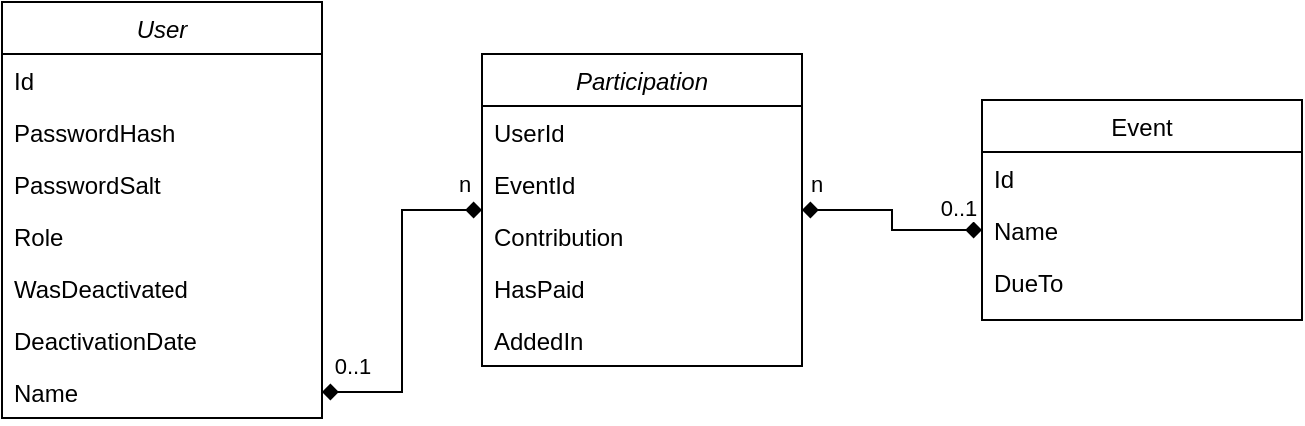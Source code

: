 <mxfile version="13.5.3" type="device"><diagram id="C5RBs43oDa-KdzZeNtuy" name="Page-1"><mxGraphModel dx="813" dy="454" grid="1" gridSize="10" guides="1" tooltips="1" connect="1" arrows="1" fold="1" page="1" pageScale="1" pageWidth="827" pageHeight="1169" math="0" shadow="0"><root><mxCell id="WIyWlLk6GJQsqaUBKTNV-0"/><mxCell id="WIyWlLk6GJQsqaUBKTNV-1" parent="WIyWlLk6GJQsqaUBKTNV-0"/><mxCell id="rxHgqyUdHi5fCsVxEe-j-10" style="edgeStyle=orthogonalEdgeStyle;rounded=0;orthogonalLoop=1;jettySize=auto;html=1;entryX=0;entryY=0.5;entryDx=0;entryDy=0;startArrow=diamond;startFill=1;endArrow=diamond;endFill=1;" edge="1" parent="WIyWlLk6GJQsqaUBKTNV-1" source="zkfFHV4jXpPFQw0GAbJ--3" target="rxHgqyUdHi5fCsVxEe-j-1"><mxGeometry relative="1" as="geometry"/></mxCell><mxCell id="rxHgqyUdHi5fCsVxEe-j-12" value="n" style="edgeLabel;html=1;align=center;verticalAlign=middle;resizable=0;points=[];spacingRight=4;" vertex="1" connectable="0" parent="rxHgqyUdHi5fCsVxEe-j-10"><mxGeometry x="0.921" relative="1" as="geometry"><mxPoint y="-13" as="offset"/></mxGeometry></mxCell><mxCell id="rxHgqyUdHi5fCsVxEe-j-13" value="0..1" style="edgeLabel;html=1;align=center;verticalAlign=middle;resizable=0;points=[];spacingLeft=4;" vertex="1" connectable="0" parent="rxHgqyUdHi5fCsVxEe-j-10"><mxGeometry x="-0.916" relative="1" as="geometry"><mxPoint x="6.09" y="-13" as="offset"/></mxGeometry></mxCell><mxCell id="rxHgqyUdHi5fCsVxEe-j-11" style="edgeStyle=orthogonalEdgeStyle;rounded=0;orthogonalLoop=1;jettySize=auto;html=1;entryX=0;entryY=0.5;entryDx=0;entryDy=0;startArrow=diamond;startFill=1;endArrow=diamond;endFill=1;" edge="1" parent="WIyWlLk6GJQsqaUBKTNV-1" source="rxHgqyUdHi5fCsVxEe-j-1" target="zkfFHV4jXpPFQw0GAbJ--19"><mxGeometry relative="1" as="geometry"/></mxCell><mxCell id="rxHgqyUdHi5fCsVxEe-j-14" value="n" style="edgeLabel;html=1;align=center;verticalAlign=middle;resizable=0;points=[];spacingLeft=4;" vertex="1" connectable="0" parent="rxHgqyUdHi5fCsVxEe-j-11"><mxGeometry x="-0.911" y="1" relative="1" as="geometry"><mxPoint y="-12" as="offset"/></mxGeometry></mxCell><mxCell id="rxHgqyUdHi5fCsVxEe-j-15" value="0..1" style="edgeLabel;html=1;align=center;verticalAlign=middle;resizable=0;points=[];spacingRight=4;" vertex="1" connectable="0" parent="rxHgqyUdHi5fCsVxEe-j-11"><mxGeometry x="0.909" y="2" relative="1" as="geometry"><mxPoint x="-5.42" y="-9" as="offset"/></mxGeometry></mxCell><mxCell id="rxHgqyUdHi5fCsVxEe-j-1" value="Participation" style="swimlane;fontStyle=2;align=center;verticalAlign=top;childLayout=stackLayout;horizontal=1;startSize=26;horizontalStack=0;resizeParent=1;resizeLast=0;collapsible=1;marginBottom=0;rounded=0;shadow=0;strokeWidth=1;" vertex="1" parent="WIyWlLk6GJQsqaUBKTNV-1"><mxGeometry x="320" y="133" width="160" height="156" as="geometry"><mxRectangle x="230" y="140" width="160" height="26" as="alternateBounds"/></mxGeometry></mxCell><mxCell id="rxHgqyUdHi5fCsVxEe-j-8" value="UserId" style="text;align=left;verticalAlign=top;spacingLeft=4;spacingRight=4;overflow=hidden;rotatable=0;points=[[0,0.5],[1,0.5]];portConstraint=eastwest;" vertex="1" parent="rxHgqyUdHi5fCsVxEe-j-1"><mxGeometry y="26" width="160" height="26" as="geometry"/></mxCell><mxCell id="rxHgqyUdHi5fCsVxEe-j-9" value="EventId" style="text;align=left;verticalAlign=top;spacingLeft=4;spacingRight=4;overflow=hidden;rotatable=0;points=[[0,0.5],[1,0.5]];portConstraint=eastwest;rounded=0;shadow=0;html=0;" vertex="1" parent="rxHgqyUdHi5fCsVxEe-j-1"><mxGeometry y="52" width="160" height="26" as="geometry"/></mxCell><mxCell id="rxHgqyUdHi5fCsVxEe-j-2" value="Contribution" style="text;align=left;verticalAlign=top;spacingLeft=4;spacingRight=4;overflow=hidden;rotatable=0;points=[[0,0.5],[1,0.5]];portConstraint=eastwest;" vertex="1" parent="rxHgqyUdHi5fCsVxEe-j-1"><mxGeometry y="78" width="160" height="26" as="geometry"/></mxCell><mxCell id="rxHgqyUdHi5fCsVxEe-j-4" value="HasPaid" style="text;align=left;verticalAlign=top;spacingLeft=4;spacingRight=4;overflow=hidden;rotatable=0;points=[[0,0.5],[1,0.5]];portConstraint=eastwest;rounded=0;shadow=0;html=0;" vertex="1" parent="rxHgqyUdHi5fCsVxEe-j-1"><mxGeometry y="104" width="160" height="26" as="geometry"/></mxCell><mxCell id="rxHgqyUdHi5fCsVxEe-j-3" value="AddedIn" style="text;align=left;verticalAlign=top;spacingLeft=4;spacingRight=4;overflow=hidden;rotatable=0;points=[[0,0.5],[1,0.5]];portConstraint=eastwest;rounded=0;shadow=0;html=0;" vertex="1" parent="rxHgqyUdHi5fCsVxEe-j-1"><mxGeometry y="130" width="160" height="26" as="geometry"/></mxCell><mxCell id="zkfFHV4jXpPFQw0GAbJ--17" value="Event" style="swimlane;fontStyle=0;align=center;verticalAlign=top;childLayout=stackLayout;horizontal=1;startSize=26;horizontalStack=0;resizeParent=1;resizeLast=0;collapsible=1;marginBottom=0;rounded=0;shadow=0;strokeWidth=1;" parent="WIyWlLk6GJQsqaUBKTNV-1" vertex="1"><mxGeometry x="570" y="156" width="160" height="110" as="geometry"><mxRectangle x="550" y="140" width="160" height="26" as="alternateBounds"/></mxGeometry></mxCell><mxCell id="zkfFHV4jXpPFQw0GAbJ--18" value="Id" style="text;align=left;verticalAlign=top;spacingLeft=4;spacingRight=4;overflow=hidden;rotatable=0;points=[[0,0.5],[1,0.5]];portConstraint=eastwest;" parent="zkfFHV4jXpPFQw0GAbJ--17" vertex="1"><mxGeometry y="26" width="160" height="26" as="geometry"/></mxCell><mxCell id="zkfFHV4jXpPFQw0GAbJ--19" value="Name" style="text;align=left;verticalAlign=top;spacingLeft=4;spacingRight=4;overflow=hidden;rotatable=0;points=[[0,0.5],[1,0.5]];portConstraint=eastwest;rounded=0;shadow=0;html=0;" parent="zkfFHV4jXpPFQw0GAbJ--17" vertex="1"><mxGeometry y="52" width="160" height="26" as="geometry"/></mxCell><mxCell id="zkfFHV4jXpPFQw0GAbJ--20" value="DueTo" style="text;align=left;verticalAlign=top;spacingLeft=4;spacingRight=4;overflow=hidden;rotatable=0;points=[[0,0.5],[1,0.5]];portConstraint=eastwest;rounded=0;shadow=0;html=0;" parent="zkfFHV4jXpPFQw0GAbJ--17" vertex="1"><mxGeometry y="78" width="160" height="26" as="geometry"/></mxCell><mxCell id="zkfFHV4jXpPFQw0GAbJ--0" value="User" style="swimlane;fontStyle=2;align=center;verticalAlign=top;childLayout=stackLayout;horizontal=1;startSize=26;horizontalStack=0;resizeParent=1;resizeLast=0;collapsible=1;marginBottom=0;rounded=0;shadow=0;strokeWidth=1;" parent="WIyWlLk6GJQsqaUBKTNV-1" vertex="1"><mxGeometry x="80" y="107" width="160" height="208" as="geometry"><mxRectangle x="230" y="140" width="160" height="26" as="alternateBounds"/></mxGeometry></mxCell><mxCell id="zkfFHV4jXpPFQw0GAbJ--1" value="Id" style="text;align=left;verticalAlign=top;spacingLeft=4;spacingRight=4;overflow=hidden;rotatable=0;points=[[0,0.5],[1,0.5]];portConstraint=eastwest;" parent="zkfFHV4jXpPFQw0GAbJ--0" vertex="1"><mxGeometry y="26" width="160" height="26" as="geometry"/></mxCell><mxCell id="rxHgqyUdHi5fCsVxEe-j-16" value="PasswordHash" style="text;align=left;verticalAlign=top;spacingLeft=4;spacingRight=4;overflow=hidden;rotatable=0;points=[[0,0.5],[1,0.5]];portConstraint=eastwest;rounded=0;shadow=0;html=0;" vertex="1" parent="zkfFHV4jXpPFQw0GAbJ--0"><mxGeometry y="52" width="160" height="26" as="geometry"/></mxCell><mxCell id="zkfFHV4jXpPFQw0GAbJ--2" value="PasswordSalt" style="text;align=left;verticalAlign=top;spacingLeft=4;spacingRight=4;overflow=hidden;rotatable=0;points=[[0,0.5],[1,0.5]];portConstraint=eastwest;rounded=0;shadow=0;html=0;" parent="zkfFHV4jXpPFQw0GAbJ--0" vertex="1"><mxGeometry y="78" width="160" height="26" as="geometry"/></mxCell><mxCell id="rxHgqyUdHi5fCsVxEe-j-7" value="Role" style="text;align=left;verticalAlign=top;spacingLeft=4;spacingRight=4;overflow=hidden;rotatable=0;points=[[0,0.5],[1,0.5]];portConstraint=eastwest;rounded=0;shadow=0;html=0;" vertex="1" parent="zkfFHV4jXpPFQw0GAbJ--0"><mxGeometry y="104" width="160" height="26" as="geometry"/></mxCell><mxCell id="rxHgqyUdHi5fCsVxEe-j-17" value="WasDeactivated" style="text;align=left;verticalAlign=top;spacingLeft=4;spacingRight=4;overflow=hidden;rotatable=0;points=[[0,0.5],[1,0.5]];portConstraint=eastwest;rounded=0;shadow=0;html=0;" vertex="1" parent="zkfFHV4jXpPFQw0GAbJ--0"><mxGeometry y="130" width="160" height="26" as="geometry"/></mxCell><mxCell id="rxHgqyUdHi5fCsVxEe-j-18" value="DeactivationDate" style="text;align=left;verticalAlign=top;spacingLeft=4;spacingRight=4;overflow=hidden;rotatable=0;points=[[0,0.5],[1,0.5]];portConstraint=eastwest;rounded=0;shadow=0;html=0;" vertex="1" parent="zkfFHV4jXpPFQw0GAbJ--0"><mxGeometry y="156" width="160" height="26" as="geometry"/></mxCell><mxCell id="zkfFHV4jXpPFQw0GAbJ--3" value="Name" style="text;align=left;verticalAlign=top;spacingLeft=4;spacingRight=4;overflow=hidden;rotatable=0;points=[[0,0.5],[1,0.5]];portConstraint=eastwest;rounded=0;shadow=0;html=0;" parent="zkfFHV4jXpPFQw0GAbJ--0" vertex="1"><mxGeometry y="182" width="160" height="26" as="geometry"/></mxCell></root></mxGraphModel></diagram></mxfile>